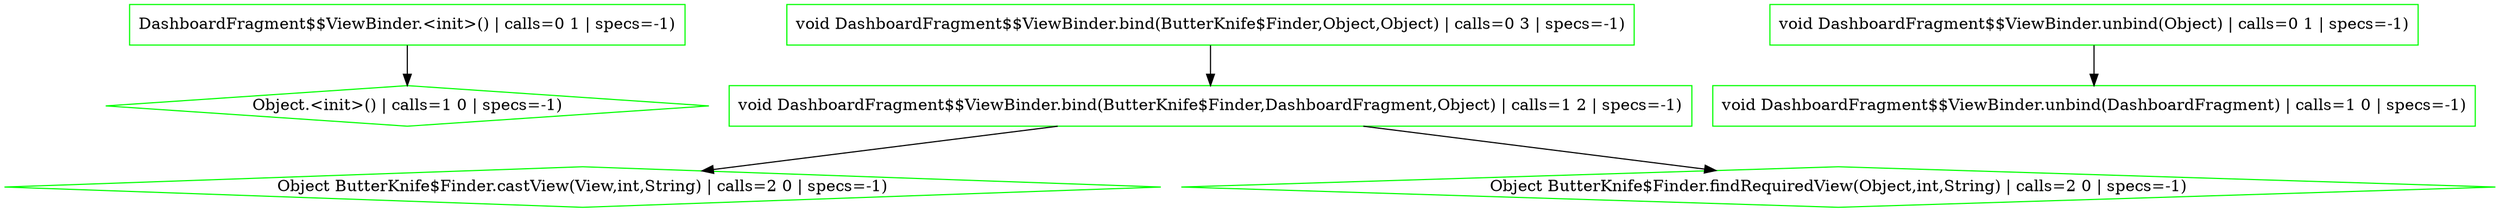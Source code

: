 digraph {
"com.karthik.imager.Fragments.DashboardFragment$$ViewBinder.<init>().c6ed0fb05cd397276b33f86fd44e697e" [shape=box,label="DashboardFragment$$ViewBinder.<init>() | calls=0 1 | specs=-1)",color=green,shape=box]
"java.lang.Object.<init>().dfab4f0d99f94f824a6db190f40d78c9" [shape=box,label="Object.<init>() | calls=1 0 | specs=-1)",color=green,shape=diamond]
"com.karthik.imager.Fragments.DashboardFragment$$ViewBinder.bind(butterknife.ButterKnife$Finder,com.k.6cc07c572861c18b90ce573d69980ec0" [shape=box,label="void DashboardFragment$$ViewBinder.bind(ButterKnife$Finder,DashboardFragment,Object) | calls=1 2 | specs=-1)",color=green,shape=box]
"com.karthik.imager.Fragments.DashboardFragment$$ViewBinder.bind(butterknife.ButterKnife$Finder,java..f7a570c8dba2e2cbecc4bbe4250446a0" [shape=box,label="void DashboardFragment$$ViewBinder.bind(ButterKnife$Finder,Object,Object) | calls=0 3 | specs=-1)",color=green,shape=box]
"butterknife.ButterKnife$Finder.castView(android.view.View,int,java.lang.String):java.lang.Object.0bcb78869ad2b254cfe98c53d2ffd762" [shape=box,label="Object ButterKnife$Finder.castView(View,int,String) | calls=2 0 | specs=-1)",color=green,shape=diamond]
"butterknife.ButterKnife$Finder.findRequiredView(java.lang.Object,int,java.lang.String):java.lang.Obj.ad0ecc0fb946d1753988d3ada0916faa" [shape=box,label="Object ButterKnife$Finder.findRequiredView(Object,int,String) | calls=2 0 | specs=-1)",color=green,shape=diamond]
"com.karthik.imager.Fragments.DashboardFragment$$ViewBinder.unbind(com.karthik.imager.Fragments.Dashb.2d0f845f7314acb2fbcce062d90b511f" [shape=box,label="void DashboardFragment$$ViewBinder.unbind(DashboardFragment) | calls=1 0 | specs=-1)",color=green,shape=box]
"com.karthik.imager.Fragments.DashboardFragment$$ViewBinder.unbind(java.lang.Object):void.3da6c2864284ef0a7051a5d5a76459ae" [shape=box,label="void DashboardFragment$$ViewBinder.unbind(Object) | calls=0 1 | specs=-1)",color=green,shape=box]
"com.karthik.imager.Fragments.DashboardFragment$$ViewBinder.unbind(java.lang.Object):void.3da6c2864284ef0a7051a5d5a76459ae" -> "com.karthik.imager.Fragments.DashboardFragment$$ViewBinder.unbind(com.karthik.imager.Fragments.Dashb.2d0f845f7314acb2fbcce062d90b511f"
"com.karthik.imager.Fragments.DashboardFragment$$ViewBinder.bind(butterknife.ButterKnife$Finder,java..f7a570c8dba2e2cbecc4bbe4250446a0" -> "com.karthik.imager.Fragments.DashboardFragment$$ViewBinder.bind(butterknife.ButterKnife$Finder,com.k.6cc07c572861c18b90ce573d69980ec0"
"com.karthik.imager.Fragments.DashboardFragment$$ViewBinder.bind(butterknife.ButterKnife$Finder,com.k.6cc07c572861c18b90ce573d69980ec0" -> "butterknife.ButterKnife$Finder.findRequiredView(java.lang.Object,int,java.lang.String):java.lang.Obj.ad0ecc0fb946d1753988d3ada0916faa"
"com.karthik.imager.Fragments.DashboardFragment$$ViewBinder.bind(butterknife.ButterKnife$Finder,com.k.6cc07c572861c18b90ce573d69980ec0" -> "butterknife.ButterKnife$Finder.castView(android.view.View,int,java.lang.String):java.lang.Object.0bcb78869ad2b254cfe98c53d2ffd762"
"com.karthik.imager.Fragments.DashboardFragment$$ViewBinder.<init>().c6ed0fb05cd397276b33f86fd44e697e" -> "java.lang.Object.<init>().dfab4f0d99f94f824a6db190f40d78c9"
}
